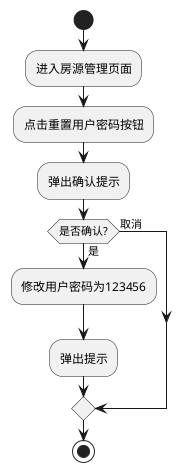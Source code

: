 @startuml

start
:进入房源管理页面;
:点击重置用户密码按钮;
:弹出确认提示;
if (是否确认?) is (是) then
  :修改用户密码为123456;
  :弹出提示;
else (取消)
endif
stop

@enduml